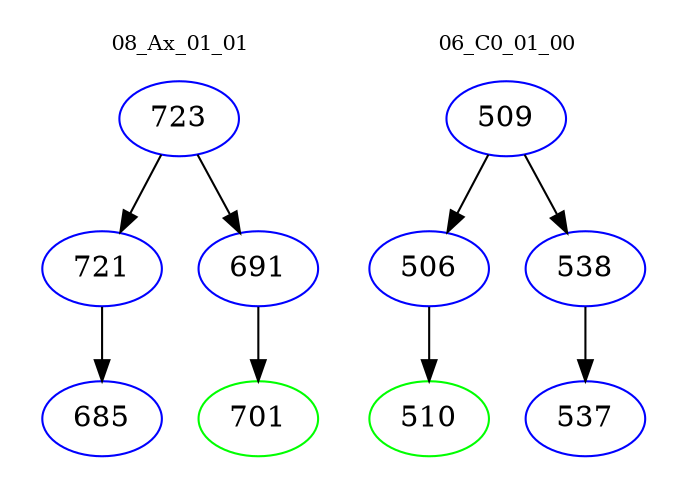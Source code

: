 digraph{
subgraph cluster_0 {
color = white
label = "08_Ax_01_01";
fontsize=10;
T0_723 [label="723", color="blue"]
T0_723 -> T0_721 [color="black"]
T0_721 [label="721", color="blue"]
T0_721 -> T0_685 [color="black"]
T0_685 [label="685", color="blue"]
T0_723 -> T0_691 [color="black"]
T0_691 [label="691", color="blue"]
T0_691 -> T0_701 [color="black"]
T0_701 [label="701", color="green"]
}
subgraph cluster_1 {
color = white
label = "06_C0_01_00";
fontsize=10;
T1_509 [label="509", color="blue"]
T1_509 -> T1_506 [color="black"]
T1_506 [label="506", color="blue"]
T1_506 -> T1_510 [color="black"]
T1_510 [label="510", color="green"]
T1_509 -> T1_538 [color="black"]
T1_538 [label="538", color="blue"]
T1_538 -> T1_537 [color="black"]
T1_537 [label="537", color="blue"]
}
}
